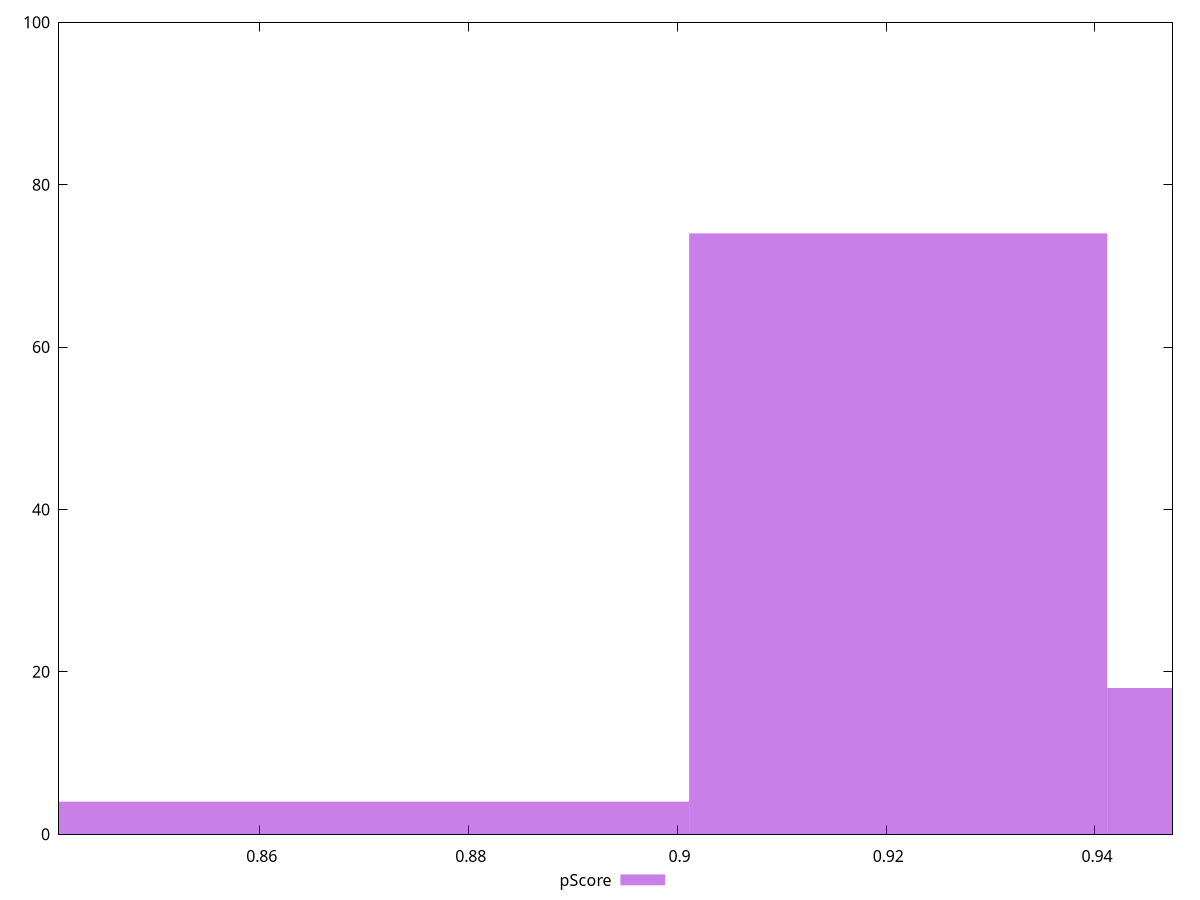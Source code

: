 reset

$pScore <<EOF
0.8810964588221141 4
0.9211462978594829 74
0.8410466197847453 4
0.9611961368968517 18
EOF

set key outside below
set boxwidth 0.04004983903736882
set xrange [0.8407605979103826:0.9474238190711997]
set yrange [0:100]
set trange [0:100]
set style fill transparent solid 0.5 noborder
set terminal svg size 640, 490 enhanced background rgb 'white'
set output "report_00025_2021-02-22T21:38:55.199Z/bootup-time/samples/pages+cached/pScore/histogram.svg"

plot $pScore title "pScore" with boxes

reset
